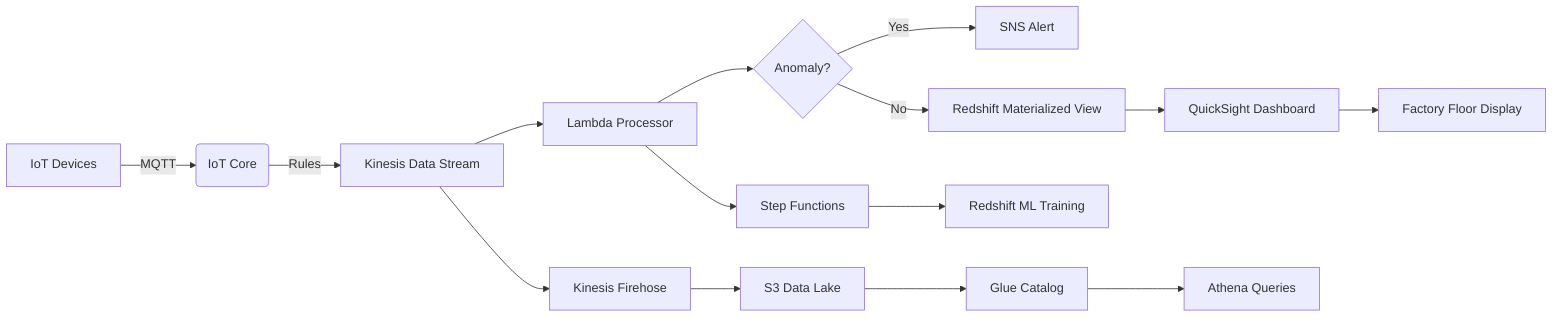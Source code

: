 graph LR
A[IoT Devices] -->|MQTT| B(IoT Core)
B -->|Rules| C[Kinesis Data Stream]
C --> D[Lambda Processor]
D --> E{Anomaly?}
E -->|Yes| F[SNS Alert]
E -->|No| G[Redshift Materialized View]
G --> H[QuickSight Dashboard]
H --> I[Factory Floor Display]
C --> J[Kinesis Firehose]
J --> K[S3 Data Lake]
K --> L[Glue Catalog]
L --> M[Athena Queries]
D --> N[Step Functions]
N --> O[Redshift ML Training]
